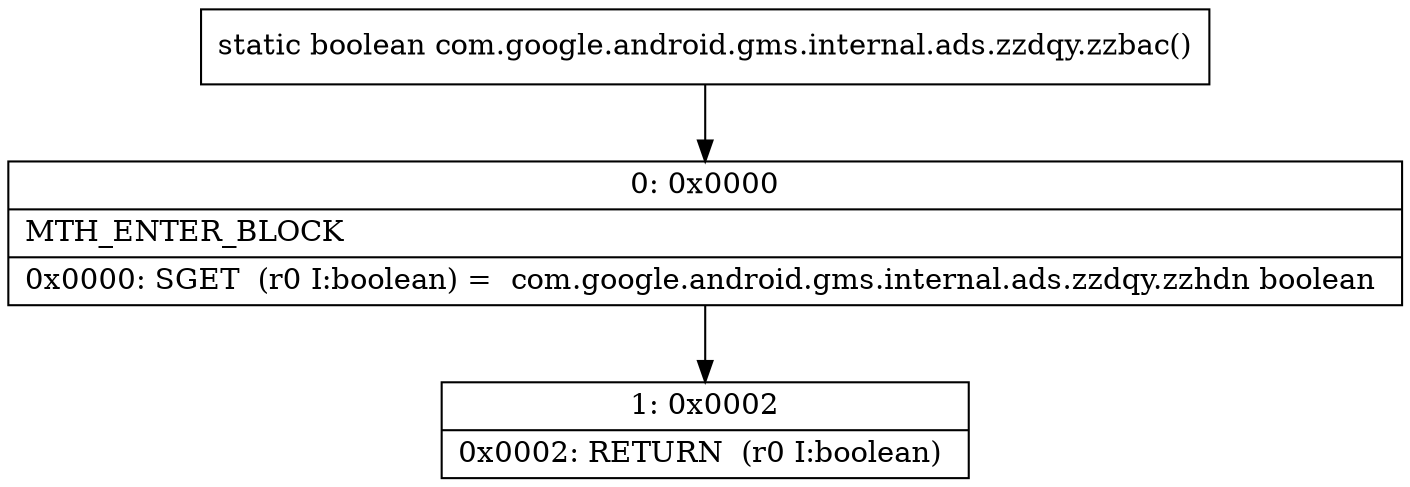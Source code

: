 digraph "CFG forcom.google.android.gms.internal.ads.zzdqy.zzbac()Z" {
Node_0 [shape=record,label="{0\:\ 0x0000|MTH_ENTER_BLOCK\l|0x0000: SGET  (r0 I:boolean) =  com.google.android.gms.internal.ads.zzdqy.zzhdn boolean \l}"];
Node_1 [shape=record,label="{1\:\ 0x0002|0x0002: RETURN  (r0 I:boolean) \l}"];
MethodNode[shape=record,label="{static boolean com.google.android.gms.internal.ads.zzdqy.zzbac() }"];
MethodNode -> Node_0;
Node_0 -> Node_1;
}

